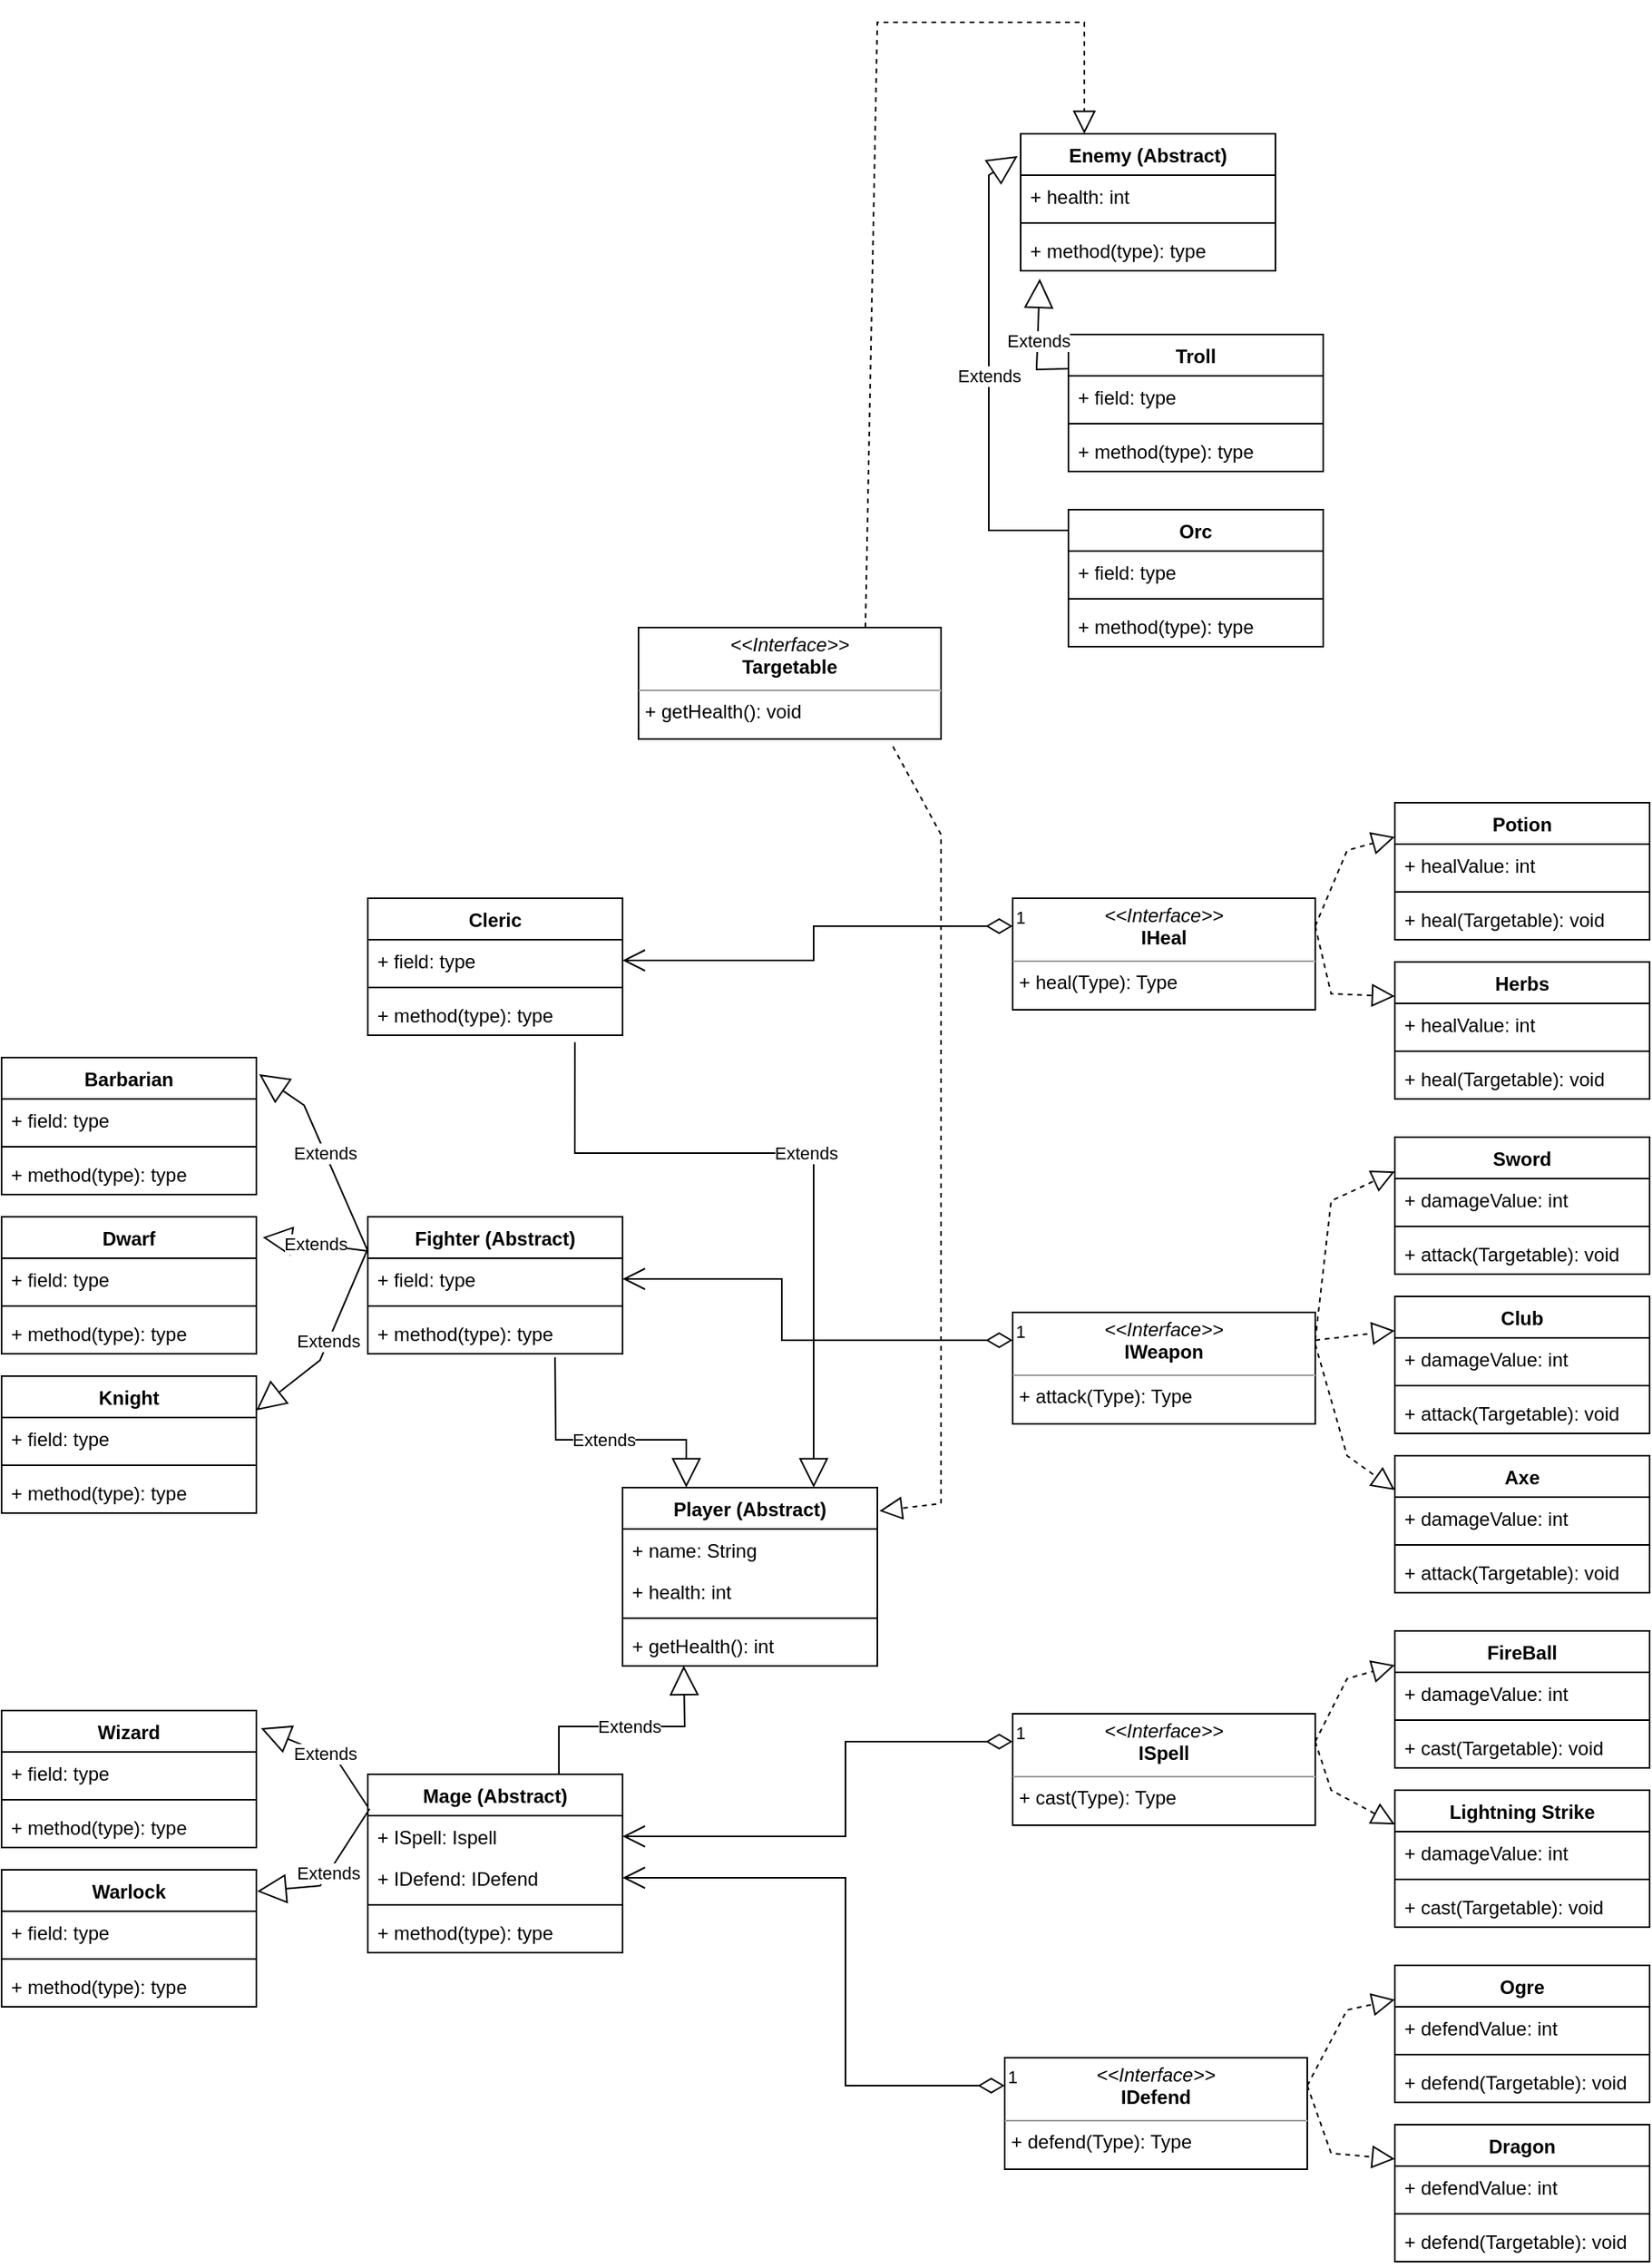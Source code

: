 <mxfile version="20.8.20" type="device"><diagram name="Page-1" id="K4AZMGMcyxScfb-ec_GU"><mxGraphModel dx="1233" dy="1181" grid="1" gridSize="10" guides="1" tooltips="1" connect="1" arrows="1" fold="1" page="1" pageScale="1" pageWidth="1169" pageHeight="1654" math="0" shadow="0"><root><mxCell id="0"/><mxCell id="1" parent="0"/><mxCell id="n3COjeZUXhUagaNaaZF0-5" value="Enemy (Abstract)" style="swimlane;fontStyle=1;align=center;verticalAlign=top;childLayout=stackLayout;horizontal=1;startSize=26;horizontalStack=0;resizeParent=1;resizeParentMax=0;resizeLast=0;collapsible=1;marginBottom=0;" vertex="1" parent="1"><mxGeometry x="710" y="240" width="160" height="86" as="geometry"/></mxCell><mxCell id="n3COjeZUXhUagaNaaZF0-6" value="+ health: int" style="text;strokeColor=none;fillColor=none;align=left;verticalAlign=top;spacingLeft=4;spacingRight=4;overflow=hidden;rotatable=0;points=[[0,0.5],[1,0.5]];portConstraint=eastwest;" vertex="1" parent="n3COjeZUXhUagaNaaZF0-5"><mxGeometry y="26" width="160" height="26" as="geometry"/></mxCell><mxCell id="n3COjeZUXhUagaNaaZF0-7" value="" style="line;strokeWidth=1;fillColor=none;align=left;verticalAlign=middle;spacingTop=-1;spacingLeft=3;spacingRight=3;rotatable=0;labelPosition=right;points=[];portConstraint=eastwest;strokeColor=inherit;" vertex="1" parent="n3COjeZUXhUagaNaaZF0-5"><mxGeometry y="52" width="160" height="8" as="geometry"/></mxCell><mxCell id="n3COjeZUXhUagaNaaZF0-8" value="+ method(type): type" style="text;strokeColor=none;fillColor=none;align=left;verticalAlign=top;spacingLeft=4;spacingRight=4;overflow=hidden;rotatable=0;points=[[0,0.5],[1,0.5]];portConstraint=eastwest;" vertex="1" parent="n3COjeZUXhUagaNaaZF0-5"><mxGeometry y="60" width="160" height="26" as="geometry"/></mxCell><mxCell id="n3COjeZUXhUagaNaaZF0-9" value="Troll" style="swimlane;fontStyle=1;align=center;verticalAlign=top;childLayout=stackLayout;horizontal=1;startSize=26;horizontalStack=0;resizeParent=1;resizeParentMax=0;resizeLast=0;collapsible=1;marginBottom=0;" vertex="1" parent="1"><mxGeometry x="740" y="366" width="160" height="86" as="geometry"/></mxCell><mxCell id="n3COjeZUXhUagaNaaZF0-10" value="+ field: type" style="text;strokeColor=none;fillColor=none;align=left;verticalAlign=top;spacingLeft=4;spacingRight=4;overflow=hidden;rotatable=0;points=[[0,0.5],[1,0.5]];portConstraint=eastwest;" vertex="1" parent="n3COjeZUXhUagaNaaZF0-9"><mxGeometry y="26" width="160" height="26" as="geometry"/></mxCell><mxCell id="n3COjeZUXhUagaNaaZF0-11" value="" style="line;strokeWidth=1;fillColor=none;align=left;verticalAlign=middle;spacingTop=-1;spacingLeft=3;spacingRight=3;rotatable=0;labelPosition=right;points=[];portConstraint=eastwest;strokeColor=inherit;" vertex="1" parent="n3COjeZUXhUagaNaaZF0-9"><mxGeometry y="52" width="160" height="8" as="geometry"/></mxCell><mxCell id="n3COjeZUXhUagaNaaZF0-12" value="+ method(type): type" style="text;strokeColor=none;fillColor=none;align=left;verticalAlign=top;spacingLeft=4;spacingRight=4;overflow=hidden;rotatable=0;points=[[0,0.5],[1,0.5]];portConstraint=eastwest;" vertex="1" parent="n3COjeZUXhUagaNaaZF0-9"><mxGeometry y="60" width="160" height="26" as="geometry"/></mxCell><mxCell id="n3COjeZUXhUagaNaaZF0-13" value="Orc" style="swimlane;fontStyle=1;align=center;verticalAlign=top;childLayout=stackLayout;horizontal=1;startSize=26;horizontalStack=0;resizeParent=1;resizeParentMax=0;resizeLast=0;collapsible=1;marginBottom=0;" vertex="1" parent="1"><mxGeometry x="740" y="476" width="160" height="86" as="geometry"/></mxCell><mxCell id="n3COjeZUXhUagaNaaZF0-14" value="+ field: type" style="text;strokeColor=none;fillColor=none;align=left;verticalAlign=top;spacingLeft=4;spacingRight=4;overflow=hidden;rotatable=0;points=[[0,0.5],[1,0.5]];portConstraint=eastwest;" vertex="1" parent="n3COjeZUXhUagaNaaZF0-13"><mxGeometry y="26" width="160" height="26" as="geometry"/></mxCell><mxCell id="n3COjeZUXhUagaNaaZF0-15" value="" style="line;strokeWidth=1;fillColor=none;align=left;verticalAlign=middle;spacingTop=-1;spacingLeft=3;spacingRight=3;rotatable=0;labelPosition=right;points=[];portConstraint=eastwest;strokeColor=inherit;" vertex="1" parent="n3COjeZUXhUagaNaaZF0-13"><mxGeometry y="52" width="160" height="8" as="geometry"/></mxCell><mxCell id="n3COjeZUXhUagaNaaZF0-16" value="+ method(type): type" style="text;strokeColor=none;fillColor=none;align=left;verticalAlign=top;spacingLeft=4;spacingRight=4;overflow=hidden;rotatable=0;points=[[0,0.5],[1,0.5]];portConstraint=eastwest;" vertex="1" parent="n3COjeZUXhUagaNaaZF0-13"><mxGeometry y="60" width="160" height="26" as="geometry"/></mxCell><mxCell id="n3COjeZUXhUagaNaaZF0-20" value="Fighter (Abstract)" style="swimlane;fontStyle=1;align=center;verticalAlign=top;childLayout=stackLayout;horizontal=1;startSize=26;horizontalStack=0;resizeParent=1;resizeParentMax=0;resizeLast=0;collapsible=1;marginBottom=0;" vertex="1" parent="1"><mxGeometry x="300" y="920" width="160" height="86" as="geometry"/></mxCell><mxCell id="n3COjeZUXhUagaNaaZF0-21" value="+ field: type" style="text;strokeColor=none;fillColor=none;align=left;verticalAlign=top;spacingLeft=4;spacingRight=4;overflow=hidden;rotatable=0;points=[[0,0.5],[1,0.5]];portConstraint=eastwest;" vertex="1" parent="n3COjeZUXhUagaNaaZF0-20"><mxGeometry y="26" width="160" height="26" as="geometry"/></mxCell><mxCell id="n3COjeZUXhUagaNaaZF0-22" value="" style="line;strokeWidth=1;fillColor=none;align=left;verticalAlign=middle;spacingTop=-1;spacingLeft=3;spacingRight=3;rotatable=0;labelPosition=right;points=[];portConstraint=eastwest;strokeColor=inherit;" vertex="1" parent="n3COjeZUXhUagaNaaZF0-20"><mxGeometry y="52" width="160" height="8" as="geometry"/></mxCell><mxCell id="n3COjeZUXhUagaNaaZF0-23" value="+ method(type): type" style="text;strokeColor=none;fillColor=none;align=left;verticalAlign=top;spacingLeft=4;spacingRight=4;overflow=hidden;rotatable=0;points=[[0,0.5],[1,0.5]];portConstraint=eastwest;" vertex="1" parent="n3COjeZUXhUagaNaaZF0-20"><mxGeometry y="60" width="160" height="26" as="geometry"/></mxCell><mxCell id="n3COjeZUXhUagaNaaZF0-24" value="Barbarian" style="swimlane;fontStyle=1;align=center;verticalAlign=top;childLayout=stackLayout;horizontal=1;startSize=26;horizontalStack=0;resizeParent=1;resizeParentMax=0;resizeLast=0;collapsible=1;marginBottom=0;" vertex="1" parent="1"><mxGeometry x="70" y="820" width="160" height="86" as="geometry"/></mxCell><mxCell id="n3COjeZUXhUagaNaaZF0-25" value="+ field: type" style="text;strokeColor=none;fillColor=none;align=left;verticalAlign=top;spacingLeft=4;spacingRight=4;overflow=hidden;rotatable=0;points=[[0,0.5],[1,0.5]];portConstraint=eastwest;" vertex="1" parent="n3COjeZUXhUagaNaaZF0-24"><mxGeometry y="26" width="160" height="26" as="geometry"/></mxCell><mxCell id="n3COjeZUXhUagaNaaZF0-26" value="" style="line;strokeWidth=1;fillColor=none;align=left;verticalAlign=middle;spacingTop=-1;spacingLeft=3;spacingRight=3;rotatable=0;labelPosition=right;points=[];portConstraint=eastwest;strokeColor=inherit;" vertex="1" parent="n3COjeZUXhUagaNaaZF0-24"><mxGeometry y="52" width="160" height="8" as="geometry"/></mxCell><mxCell id="n3COjeZUXhUagaNaaZF0-27" value="+ method(type): type" style="text;strokeColor=none;fillColor=none;align=left;verticalAlign=top;spacingLeft=4;spacingRight=4;overflow=hidden;rotatable=0;points=[[0,0.5],[1,0.5]];portConstraint=eastwest;" vertex="1" parent="n3COjeZUXhUagaNaaZF0-24"><mxGeometry y="60" width="160" height="26" as="geometry"/></mxCell><mxCell id="n3COjeZUXhUagaNaaZF0-28" value="Knight" style="swimlane;fontStyle=1;align=center;verticalAlign=top;childLayout=stackLayout;horizontal=1;startSize=26;horizontalStack=0;resizeParent=1;resizeParentMax=0;resizeLast=0;collapsible=1;marginBottom=0;" vertex="1" parent="1"><mxGeometry x="70" y="1020" width="160" height="86" as="geometry"/></mxCell><mxCell id="n3COjeZUXhUagaNaaZF0-29" value="+ field: type" style="text;strokeColor=none;fillColor=none;align=left;verticalAlign=top;spacingLeft=4;spacingRight=4;overflow=hidden;rotatable=0;points=[[0,0.5],[1,0.5]];portConstraint=eastwest;" vertex="1" parent="n3COjeZUXhUagaNaaZF0-28"><mxGeometry y="26" width="160" height="26" as="geometry"/></mxCell><mxCell id="n3COjeZUXhUagaNaaZF0-30" value="" style="line;strokeWidth=1;fillColor=none;align=left;verticalAlign=middle;spacingTop=-1;spacingLeft=3;spacingRight=3;rotatable=0;labelPosition=right;points=[];portConstraint=eastwest;strokeColor=inherit;" vertex="1" parent="n3COjeZUXhUagaNaaZF0-28"><mxGeometry y="52" width="160" height="8" as="geometry"/></mxCell><mxCell id="n3COjeZUXhUagaNaaZF0-31" value="+ method(type): type" style="text;strokeColor=none;fillColor=none;align=left;verticalAlign=top;spacingLeft=4;spacingRight=4;overflow=hidden;rotatable=0;points=[[0,0.5],[1,0.5]];portConstraint=eastwest;" vertex="1" parent="n3COjeZUXhUagaNaaZF0-28"><mxGeometry y="60" width="160" height="26" as="geometry"/></mxCell><mxCell id="n3COjeZUXhUagaNaaZF0-32" value="Dwarf" style="swimlane;fontStyle=1;align=center;verticalAlign=top;childLayout=stackLayout;horizontal=1;startSize=26;horizontalStack=0;resizeParent=1;resizeParentMax=0;resizeLast=0;collapsible=1;marginBottom=0;" vertex="1" parent="1"><mxGeometry x="70" y="920" width="160" height="86" as="geometry"/></mxCell><mxCell id="n3COjeZUXhUagaNaaZF0-33" value="+ field: type" style="text;strokeColor=none;fillColor=none;align=left;verticalAlign=top;spacingLeft=4;spacingRight=4;overflow=hidden;rotatable=0;points=[[0,0.5],[1,0.5]];portConstraint=eastwest;" vertex="1" parent="n3COjeZUXhUagaNaaZF0-32"><mxGeometry y="26" width="160" height="26" as="geometry"/></mxCell><mxCell id="n3COjeZUXhUagaNaaZF0-34" value="" style="line;strokeWidth=1;fillColor=none;align=left;verticalAlign=middle;spacingTop=-1;spacingLeft=3;spacingRight=3;rotatable=0;labelPosition=right;points=[];portConstraint=eastwest;strokeColor=inherit;" vertex="1" parent="n3COjeZUXhUagaNaaZF0-32"><mxGeometry y="52" width="160" height="8" as="geometry"/></mxCell><mxCell id="n3COjeZUXhUagaNaaZF0-35" value="+ method(type): type" style="text;strokeColor=none;fillColor=none;align=left;verticalAlign=top;spacingLeft=4;spacingRight=4;overflow=hidden;rotatable=0;points=[[0,0.5],[1,0.5]];portConstraint=eastwest;" vertex="1" parent="n3COjeZUXhUagaNaaZF0-32"><mxGeometry y="60" width="160" height="26" as="geometry"/></mxCell><mxCell id="n3COjeZUXhUagaNaaZF0-42" value="Mage (Abstract)" style="swimlane;fontStyle=1;align=center;verticalAlign=top;childLayout=stackLayout;horizontal=1;startSize=26;horizontalStack=0;resizeParent=1;resizeParentMax=0;resizeLast=0;collapsible=1;marginBottom=0;" vertex="1" parent="1"><mxGeometry x="300" y="1270" width="160" height="112" as="geometry"/></mxCell><mxCell id="n3COjeZUXhUagaNaaZF0-43" value="+ ISpell: Ispell" style="text;strokeColor=none;fillColor=none;align=left;verticalAlign=top;spacingLeft=4;spacingRight=4;overflow=hidden;rotatable=0;points=[[0,0.5],[1,0.5]];portConstraint=eastwest;" vertex="1" parent="n3COjeZUXhUagaNaaZF0-42"><mxGeometry y="26" width="160" height="26" as="geometry"/></mxCell><mxCell id="n3COjeZUXhUagaNaaZF0-126" value="+ IDefend: IDefend" style="text;strokeColor=none;fillColor=none;align=left;verticalAlign=top;spacingLeft=4;spacingRight=4;overflow=hidden;rotatable=0;points=[[0,0.5],[1,0.5]];portConstraint=eastwest;" vertex="1" parent="n3COjeZUXhUagaNaaZF0-42"><mxGeometry y="52" width="160" height="26" as="geometry"/></mxCell><mxCell id="n3COjeZUXhUagaNaaZF0-44" value="" style="line;strokeWidth=1;fillColor=none;align=left;verticalAlign=middle;spacingTop=-1;spacingLeft=3;spacingRight=3;rotatable=0;labelPosition=right;points=[];portConstraint=eastwest;strokeColor=inherit;" vertex="1" parent="n3COjeZUXhUagaNaaZF0-42"><mxGeometry y="78" width="160" height="8" as="geometry"/></mxCell><mxCell id="n3COjeZUXhUagaNaaZF0-45" value="+ method(type): type" style="text;strokeColor=none;fillColor=none;align=left;verticalAlign=top;spacingLeft=4;spacingRight=4;overflow=hidden;rotatable=0;points=[[0,0.5],[1,0.5]];portConstraint=eastwest;" vertex="1" parent="n3COjeZUXhUagaNaaZF0-42"><mxGeometry y="86" width="160" height="26" as="geometry"/></mxCell><mxCell id="n3COjeZUXhUagaNaaZF0-47" value="Wizard" style="swimlane;fontStyle=1;align=center;verticalAlign=top;childLayout=stackLayout;horizontal=1;startSize=26;horizontalStack=0;resizeParent=1;resizeParentMax=0;resizeLast=0;collapsible=1;marginBottom=0;" vertex="1" parent="1"><mxGeometry x="70" y="1230" width="160" height="86" as="geometry"/></mxCell><mxCell id="n3COjeZUXhUagaNaaZF0-48" value="+ field: type" style="text;strokeColor=none;fillColor=none;align=left;verticalAlign=top;spacingLeft=4;spacingRight=4;overflow=hidden;rotatable=0;points=[[0,0.5],[1,0.5]];portConstraint=eastwest;" vertex="1" parent="n3COjeZUXhUagaNaaZF0-47"><mxGeometry y="26" width="160" height="26" as="geometry"/></mxCell><mxCell id="n3COjeZUXhUagaNaaZF0-49" value="" style="line;strokeWidth=1;fillColor=none;align=left;verticalAlign=middle;spacingTop=-1;spacingLeft=3;spacingRight=3;rotatable=0;labelPosition=right;points=[];portConstraint=eastwest;strokeColor=inherit;" vertex="1" parent="n3COjeZUXhUagaNaaZF0-47"><mxGeometry y="52" width="160" height="8" as="geometry"/></mxCell><mxCell id="n3COjeZUXhUagaNaaZF0-50" value="+ method(type): type" style="text;strokeColor=none;fillColor=none;align=left;verticalAlign=top;spacingLeft=4;spacingRight=4;overflow=hidden;rotatable=0;points=[[0,0.5],[1,0.5]];portConstraint=eastwest;" vertex="1" parent="n3COjeZUXhUagaNaaZF0-47"><mxGeometry y="60" width="160" height="26" as="geometry"/></mxCell><mxCell id="n3COjeZUXhUagaNaaZF0-51" value="Warlock" style="swimlane;fontStyle=1;align=center;verticalAlign=top;childLayout=stackLayout;horizontal=1;startSize=26;horizontalStack=0;resizeParent=1;resizeParentMax=0;resizeLast=0;collapsible=1;marginBottom=0;" vertex="1" parent="1"><mxGeometry x="70" y="1330" width="160" height="86" as="geometry"/></mxCell><mxCell id="n3COjeZUXhUagaNaaZF0-52" value="+ field: type" style="text;strokeColor=none;fillColor=none;align=left;verticalAlign=top;spacingLeft=4;spacingRight=4;overflow=hidden;rotatable=0;points=[[0,0.5],[1,0.5]];portConstraint=eastwest;" vertex="1" parent="n3COjeZUXhUagaNaaZF0-51"><mxGeometry y="26" width="160" height="26" as="geometry"/></mxCell><mxCell id="n3COjeZUXhUagaNaaZF0-53" value="" style="line;strokeWidth=1;fillColor=none;align=left;verticalAlign=middle;spacingTop=-1;spacingLeft=3;spacingRight=3;rotatable=0;labelPosition=right;points=[];portConstraint=eastwest;strokeColor=inherit;" vertex="1" parent="n3COjeZUXhUagaNaaZF0-51"><mxGeometry y="52" width="160" height="8" as="geometry"/></mxCell><mxCell id="n3COjeZUXhUagaNaaZF0-54" value="+ method(type): type" style="text;strokeColor=none;fillColor=none;align=left;verticalAlign=top;spacingLeft=4;spacingRight=4;overflow=hidden;rotatable=0;points=[[0,0.5],[1,0.5]];portConstraint=eastwest;" vertex="1" parent="n3COjeZUXhUagaNaaZF0-51"><mxGeometry y="60" width="160" height="26" as="geometry"/></mxCell><mxCell id="n3COjeZUXhUagaNaaZF0-55" value="Cleric" style="swimlane;fontStyle=1;align=center;verticalAlign=top;childLayout=stackLayout;horizontal=1;startSize=26;horizontalStack=0;resizeParent=1;resizeParentMax=0;resizeLast=0;collapsible=1;marginBottom=0;" vertex="1" parent="1"><mxGeometry x="300" y="720" width="160" height="86" as="geometry"/></mxCell><mxCell id="n3COjeZUXhUagaNaaZF0-56" value="+ field: type" style="text;strokeColor=none;fillColor=none;align=left;verticalAlign=top;spacingLeft=4;spacingRight=4;overflow=hidden;rotatable=0;points=[[0,0.5],[1,0.5]];portConstraint=eastwest;" vertex="1" parent="n3COjeZUXhUagaNaaZF0-55"><mxGeometry y="26" width="160" height="26" as="geometry"/></mxCell><mxCell id="n3COjeZUXhUagaNaaZF0-57" value="" style="line;strokeWidth=1;fillColor=none;align=left;verticalAlign=middle;spacingTop=-1;spacingLeft=3;spacingRight=3;rotatable=0;labelPosition=right;points=[];portConstraint=eastwest;strokeColor=inherit;" vertex="1" parent="n3COjeZUXhUagaNaaZF0-55"><mxGeometry y="52" width="160" height="8" as="geometry"/></mxCell><mxCell id="n3COjeZUXhUagaNaaZF0-58" value="+ method(type): type" style="text;strokeColor=none;fillColor=none;align=left;verticalAlign=top;spacingLeft=4;spacingRight=4;overflow=hidden;rotatable=0;points=[[0,0.5],[1,0.5]];portConstraint=eastwest;" vertex="1" parent="n3COjeZUXhUagaNaaZF0-55"><mxGeometry y="60" width="160" height="26" as="geometry"/></mxCell><mxCell id="n3COjeZUXhUagaNaaZF0-88" value="Extends" style="endArrow=block;endSize=16;endFill=0;html=1;rounded=0;exitX=0;exitY=0.25;exitDx=0;exitDy=0;entryX=0.075;entryY=1.192;entryDx=0;entryDy=0;entryPerimeter=0;" edge="1" parent="1" source="n3COjeZUXhUagaNaaZF0-9" target="n3COjeZUXhUagaNaaZF0-8"><mxGeometry width="160" relative="1" as="geometry"><mxPoint x="890" y="266" as="sourcePoint"/><mxPoint x="1050" y="266" as="targetPoint"/><Array as="points"><mxPoint x="720" y="388"/></Array></mxGeometry></mxCell><mxCell id="n3COjeZUXhUagaNaaZF0-89" value="Extends" style="endArrow=block;endSize=16;endFill=0;html=1;rounded=0;exitX=0;exitY=0.151;exitDx=0;exitDy=0;exitPerimeter=0;entryX=-0.012;entryY=0.163;entryDx=0;entryDy=0;entryPerimeter=0;" edge="1" parent="1" source="n3COjeZUXhUagaNaaZF0-13" target="n3COjeZUXhUagaNaaZF0-5"><mxGeometry width="160" relative="1" as="geometry"><mxPoint x="890" y="266" as="sourcePoint"/><mxPoint x="1050" y="266" as="targetPoint"/><Array as="points"><mxPoint x="690" y="489"/><mxPoint x="690" y="266"/></Array></mxGeometry></mxCell><mxCell id="n3COjeZUXhUagaNaaZF0-116" value="" style="group" vertex="1" connectable="0" parent="1"><mxGeometry x="700" y="660" width="405" height="916" as="geometry"/></mxCell><mxCell id="n3COjeZUXhUagaNaaZF0-19" value="&lt;p style=&quot;margin:0px;margin-top:4px;text-align:center;&quot;&gt;&lt;i&gt;&amp;lt;&amp;lt;Interface&amp;gt;&amp;gt;&lt;/i&gt;&lt;br&gt;&lt;b&gt;IWeapon&lt;/b&gt;&lt;br&gt;&lt;/p&gt;&lt;hr size=&quot;1&quot;&gt;&lt;p style=&quot;margin:0px;margin-left:4px;&quot;&gt;+ attack(Type): Type&lt;br&gt;&lt;/p&gt;&lt;p style=&quot;margin:0px;margin-left:4px;&quot;&gt;&lt;br&gt;&lt;/p&gt;" style="verticalAlign=top;align=left;overflow=fill;fontSize=12;fontFamily=Helvetica;html=1;" vertex="1" parent="n3COjeZUXhUagaNaaZF0-116"><mxGeometry x="5" y="320" width="190" height="70" as="geometry"/></mxCell><mxCell id="n3COjeZUXhUagaNaaZF0-36" value="&lt;p style=&quot;margin:0px;margin-top:4px;text-align:center;&quot;&gt;&lt;i&gt;&amp;lt;&amp;lt;Interface&amp;gt;&amp;gt;&lt;/i&gt;&lt;br&gt;&lt;b&gt;ISpell&lt;/b&gt;&lt;br&gt;&lt;/p&gt;&lt;hr size=&quot;1&quot;&gt;&lt;p style=&quot;margin:0px;margin-left:4px;&quot;&gt;+ cast(Type): Type&lt;br&gt;&lt;/p&gt;&lt;p style=&quot;margin:0px;margin-left:4px;&quot;&gt;&lt;br&gt;&lt;/p&gt;" style="verticalAlign=top;align=left;overflow=fill;fontSize=12;fontFamily=Helvetica;html=1;" vertex="1" parent="n3COjeZUXhUagaNaaZF0-116"><mxGeometry x="5" y="572" width="190" height="70" as="geometry"/></mxCell><mxCell id="n3COjeZUXhUagaNaaZF0-37" value="&lt;p style=&quot;margin:0px;margin-top:4px;text-align:center;&quot;&gt;&lt;i&gt;&amp;lt;&amp;lt;Interface&amp;gt;&amp;gt;&lt;/i&gt;&lt;br&gt;&lt;b&gt;IDefend&lt;/b&gt;&lt;br&gt;&lt;/p&gt;&lt;hr size=&quot;1&quot;&gt;&lt;p style=&quot;margin:0px;margin-left:4px;&quot;&gt;+ defend(Type): Type&lt;br&gt;&lt;/p&gt;&lt;p style=&quot;margin:0px;margin-left:4px;&quot;&gt;&lt;br&gt;&lt;/p&gt;" style="verticalAlign=top;align=left;overflow=fill;fontSize=12;fontFamily=Helvetica;html=1;" vertex="1" parent="n3COjeZUXhUagaNaaZF0-116"><mxGeometry y="788" width="190" height="70" as="geometry"/></mxCell><mxCell id="n3COjeZUXhUagaNaaZF0-38" value="Ogre" style="swimlane;fontStyle=1;align=center;verticalAlign=top;childLayout=stackLayout;horizontal=1;startSize=26;horizontalStack=0;resizeParent=1;resizeParentMax=0;resizeLast=0;collapsible=1;marginBottom=0;" vertex="1" parent="n3COjeZUXhUagaNaaZF0-116"><mxGeometry x="245" y="730" width="160" height="86" as="geometry"/></mxCell><mxCell id="n3COjeZUXhUagaNaaZF0-39" value="+ defendValue: int" style="text;strokeColor=none;fillColor=none;align=left;verticalAlign=top;spacingLeft=4;spacingRight=4;overflow=hidden;rotatable=0;points=[[0,0.5],[1,0.5]];portConstraint=eastwest;" vertex="1" parent="n3COjeZUXhUagaNaaZF0-38"><mxGeometry y="26" width="160" height="26" as="geometry"/></mxCell><mxCell id="n3COjeZUXhUagaNaaZF0-40" value="" style="line;strokeWidth=1;fillColor=none;align=left;verticalAlign=middle;spacingTop=-1;spacingLeft=3;spacingRight=3;rotatable=0;labelPosition=right;points=[];portConstraint=eastwest;strokeColor=inherit;" vertex="1" parent="n3COjeZUXhUagaNaaZF0-38"><mxGeometry y="52" width="160" height="8" as="geometry"/></mxCell><mxCell id="n3COjeZUXhUagaNaaZF0-41" value="+ defend(Targetable): void" style="text;strokeColor=none;fillColor=none;align=left;verticalAlign=top;spacingLeft=4;spacingRight=4;overflow=hidden;rotatable=0;points=[[0,0.5],[1,0.5]];portConstraint=eastwest;" vertex="1" parent="n3COjeZUXhUagaNaaZF0-38"><mxGeometry y="60" width="160" height="26" as="geometry"/></mxCell><mxCell id="n3COjeZUXhUagaNaaZF0-59" value="&lt;p style=&quot;margin:0px;margin-top:4px;text-align:center;&quot;&gt;&lt;i&gt;&amp;lt;&amp;lt;Interface&amp;gt;&amp;gt;&lt;/i&gt;&lt;br&gt;&lt;b&gt;IHeal&lt;/b&gt;&lt;br&gt;&lt;/p&gt;&lt;hr size=&quot;1&quot;&gt;&lt;p style=&quot;margin:0px;margin-left:4px;&quot;&gt;+ heal(Type): Type&lt;br&gt;&lt;/p&gt;&lt;p style=&quot;margin:0px;margin-left:4px;&quot;&gt;&lt;br&gt;&lt;/p&gt;" style="verticalAlign=top;align=left;overflow=fill;fontSize=12;fontFamily=Helvetica;html=1;" vertex="1" parent="n3COjeZUXhUagaNaaZF0-116"><mxGeometry x="5" y="60" width="190" height="70" as="geometry"/></mxCell><mxCell id="n3COjeZUXhUagaNaaZF0-60" value="Sword" style="swimlane;fontStyle=1;align=center;verticalAlign=top;childLayout=stackLayout;horizontal=1;startSize=26;horizontalStack=0;resizeParent=1;resizeParentMax=0;resizeLast=0;collapsible=1;marginBottom=0;" vertex="1" parent="n3COjeZUXhUagaNaaZF0-116"><mxGeometry x="245" y="210" width="160" height="86" as="geometry"/></mxCell><mxCell id="n3COjeZUXhUagaNaaZF0-61" value="+ damageValue: int" style="text;strokeColor=none;fillColor=none;align=left;verticalAlign=top;spacingLeft=4;spacingRight=4;overflow=hidden;rotatable=0;points=[[0,0.5],[1,0.5]];portConstraint=eastwest;" vertex="1" parent="n3COjeZUXhUagaNaaZF0-60"><mxGeometry y="26" width="160" height="26" as="geometry"/></mxCell><mxCell id="n3COjeZUXhUagaNaaZF0-62" value="" style="line;strokeWidth=1;fillColor=none;align=left;verticalAlign=middle;spacingTop=-1;spacingLeft=3;spacingRight=3;rotatable=0;labelPosition=right;points=[];portConstraint=eastwest;strokeColor=inherit;" vertex="1" parent="n3COjeZUXhUagaNaaZF0-60"><mxGeometry y="52" width="160" height="8" as="geometry"/></mxCell><mxCell id="n3COjeZUXhUagaNaaZF0-63" value="+ attack(Targetable): void" style="text;strokeColor=none;fillColor=none;align=left;verticalAlign=top;spacingLeft=4;spacingRight=4;overflow=hidden;rotatable=0;points=[[0,0.5],[1,0.5]];portConstraint=eastwest;" vertex="1" parent="n3COjeZUXhUagaNaaZF0-60"><mxGeometry y="60" width="160" height="26" as="geometry"/></mxCell><mxCell id="n3COjeZUXhUagaNaaZF0-64" value="Club" style="swimlane;fontStyle=1;align=center;verticalAlign=top;childLayout=stackLayout;horizontal=1;startSize=26;horizontalStack=0;resizeParent=1;resizeParentMax=0;resizeLast=0;collapsible=1;marginBottom=0;" vertex="1" parent="n3COjeZUXhUagaNaaZF0-116"><mxGeometry x="245" y="310" width="160" height="86" as="geometry"/></mxCell><mxCell id="n3COjeZUXhUagaNaaZF0-65" value="+ damageValue: int" style="text;strokeColor=none;fillColor=none;align=left;verticalAlign=top;spacingLeft=4;spacingRight=4;overflow=hidden;rotatable=0;points=[[0,0.5],[1,0.5]];portConstraint=eastwest;" vertex="1" parent="n3COjeZUXhUagaNaaZF0-64"><mxGeometry y="26" width="160" height="26" as="geometry"/></mxCell><mxCell id="n3COjeZUXhUagaNaaZF0-66" value="" style="line;strokeWidth=1;fillColor=none;align=left;verticalAlign=middle;spacingTop=-1;spacingLeft=3;spacingRight=3;rotatable=0;labelPosition=right;points=[];portConstraint=eastwest;strokeColor=inherit;" vertex="1" parent="n3COjeZUXhUagaNaaZF0-64"><mxGeometry y="52" width="160" height="8" as="geometry"/></mxCell><mxCell id="n3COjeZUXhUagaNaaZF0-67" value="+ attack(Targetable): void" style="text;strokeColor=none;fillColor=none;align=left;verticalAlign=top;spacingLeft=4;spacingRight=4;overflow=hidden;rotatable=0;points=[[0,0.5],[1,0.5]];portConstraint=eastwest;" vertex="1" parent="n3COjeZUXhUagaNaaZF0-64"><mxGeometry y="60" width="160" height="26" as="geometry"/></mxCell><mxCell id="n3COjeZUXhUagaNaaZF0-68" value="Axe" style="swimlane;fontStyle=1;align=center;verticalAlign=top;childLayout=stackLayout;horizontal=1;startSize=26;horizontalStack=0;resizeParent=1;resizeParentMax=0;resizeLast=0;collapsible=1;marginBottom=0;" vertex="1" parent="n3COjeZUXhUagaNaaZF0-116"><mxGeometry x="245" y="410" width="160" height="86" as="geometry"/></mxCell><mxCell id="n3COjeZUXhUagaNaaZF0-69" value="+ damageValue: int" style="text;strokeColor=none;fillColor=none;align=left;verticalAlign=top;spacingLeft=4;spacingRight=4;overflow=hidden;rotatable=0;points=[[0,0.5],[1,0.5]];portConstraint=eastwest;" vertex="1" parent="n3COjeZUXhUagaNaaZF0-68"><mxGeometry y="26" width="160" height="26" as="geometry"/></mxCell><mxCell id="n3COjeZUXhUagaNaaZF0-70" value="" style="line;strokeWidth=1;fillColor=none;align=left;verticalAlign=middle;spacingTop=-1;spacingLeft=3;spacingRight=3;rotatable=0;labelPosition=right;points=[];portConstraint=eastwest;strokeColor=inherit;" vertex="1" parent="n3COjeZUXhUagaNaaZF0-68"><mxGeometry y="52" width="160" height="8" as="geometry"/></mxCell><mxCell id="n3COjeZUXhUagaNaaZF0-71" value="+ attack(Targetable): void" style="text;strokeColor=none;fillColor=none;align=left;verticalAlign=top;spacingLeft=4;spacingRight=4;overflow=hidden;rotatable=0;points=[[0,0.5],[1,0.5]];portConstraint=eastwest;" vertex="1" parent="n3COjeZUXhUagaNaaZF0-68"><mxGeometry y="60" width="160" height="26" as="geometry"/></mxCell><mxCell id="n3COjeZUXhUagaNaaZF0-72" value="Dragon" style="swimlane;fontStyle=1;align=center;verticalAlign=top;childLayout=stackLayout;horizontal=1;startSize=26;horizontalStack=0;resizeParent=1;resizeParentMax=0;resizeLast=0;collapsible=1;marginBottom=0;" vertex="1" parent="n3COjeZUXhUagaNaaZF0-116"><mxGeometry x="245" y="830" width="160" height="86" as="geometry"/></mxCell><mxCell id="n3COjeZUXhUagaNaaZF0-73" value="+ defendValue: int" style="text;strokeColor=none;fillColor=none;align=left;verticalAlign=top;spacingLeft=4;spacingRight=4;overflow=hidden;rotatable=0;points=[[0,0.5],[1,0.5]];portConstraint=eastwest;" vertex="1" parent="n3COjeZUXhUagaNaaZF0-72"><mxGeometry y="26" width="160" height="26" as="geometry"/></mxCell><mxCell id="n3COjeZUXhUagaNaaZF0-74" value="" style="line;strokeWidth=1;fillColor=none;align=left;verticalAlign=middle;spacingTop=-1;spacingLeft=3;spacingRight=3;rotatable=0;labelPosition=right;points=[];portConstraint=eastwest;strokeColor=inherit;" vertex="1" parent="n3COjeZUXhUagaNaaZF0-72"><mxGeometry y="52" width="160" height="8" as="geometry"/></mxCell><mxCell id="n3COjeZUXhUagaNaaZF0-75" value="+ defend(Targetable): void" style="text;strokeColor=none;fillColor=none;align=left;verticalAlign=top;spacingLeft=4;spacingRight=4;overflow=hidden;rotatable=0;points=[[0,0.5],[1,0.5]];portConstraint=eastwest;" vertex="1" parent="n3COjeZUXhUagaNaaZF0-72"><mxGeometry y="60" width="160" height="26" as="geometry"/></mxCell><mxCell id="n3COjeZUXhUagaNaaZF0-90" value="Potion" style="swimlane;fontStyle=1;align=center;verticalAlign=top;childLayout=stackLayout;horizontal=1;startSize=26;horizontalStack=0;resizeParent=1;resizeParentMax=0;resizeLast=0;collapsible=1;marginBottom=0;" vertex="1" parent="n3COjeZUXhUagaNaaZF0-116"><mxGeometry x="245" width="160" height="86" as="geometry"/></mxCell><mxCell id="n3COjeZUXhUagaNaaZF0-91" value="+ healValue: int" style="text;strokeColor=none;fillColor=none;align=left;verticalAlign=top;spacingLeft=4;spacingRight=4;overflow=hidden;rotatable=0;points=[[0,0.5],[1,0.5]];portConstraint=eastwest;" vertex="1" parent="n3COjeZUXhUagaNaaZF0-90"><mxGeometry y="26" width="160" height="26" as="geometry"/></mxCell><mxCell id="n3COjeZUXhUagaNaaZF0-92" value="" style="line;strokeWidth=1;fillColor=none;align=left;verticalAlign=middle;spacingTop=-1;spacingLeft=3;spacingRight=3;rotatable=0;labelPosition=right;points=[];portConstraint=eastwest;strokeColor=inherit;" vertex="1" parent="n3COjeZUXhUagaNaaZF0-90"><mxGeometry y="52" width="160" height="8" as="geometry"/></mxCell><mxCell id="n3COjeZUXhUagaNaaZF0-93" value="+ heal(Targetable): void" style="text;strokeColor=none;fillColor=none;align=left;verticalAlign=top;spacingLeft=4;spacingRight=4;overflow=hidden;rotatable=0;points=[[0,0.5],[1,0.5]];portConstraint=eastwest;" vertex="1" parent="n3COjeZUXhUagaNaaZF0-90"><mxGeometry y="60" width="160" height="26" as="geometry"/></mxCell><mxCell id="n3COjeZUXhUagaNaaZF0-94" value="Herbs" style="swimlane;fontStyle=1;align=center;verticalAlign=top;childLayout=stackLayout;horizontal=1;startSize=26;horizontalStack=0;resizeParent=1;resizeParentMax=0;resizeLast=0;collapsible=1;marginBottom=0;" vertex="1" parent="n3COjeZUXhUagaNaaZF0-116"><mxGeometry x="245" y="100" width="160" height="86" as="geometry"/></mxCell><mxCell id="n3COjeZUXhUagaNaaZF0-95" value="+ healValue: int" style="text;strokeColor=none;fillColor=none;align=left;verticalAlign=top;spacingLeft=4;spacingRight=4;overflow=hidden;rotatable=0;points=[[0,0.5],[1,0.5]];portConstraint=eastwest;" vertex="1" parent="n3COjeZUXhUagaNaaZF0-94"><mxGeometry y="26" width="160" height="26" as="geometry"/></mxCell><mxCell id="n3COjeZUXhUagaNaaZF0-96" value="" style="line;strokeWidth=1;fillColor=none;align=left;verticalAlign=middle;spacingTop=-1;spacingLeft=3;spacingRight=3;rotatable=0;labelPosition=right;points=[];portConstraint=eastwest;strokeColor=inherit;" vertex="1" parent="n3COjeZUXhUagaNaaZF0-94"><mxGeometry y="52" width="160" height="8" as="geometry"/></mxCell><mxCell id="n3COjeZUXhUagaNaaZF0-97" value="+ heal(Targetable): void" style="text;strokeColor=none;fillColor=none;align=left;verticalAlign=top;spacingLeft=4;spacingRight=4;overflow=hidden;rotatable=0;points=[[0,0.5],[1,0.5]];portConstraint=eastwest;" vertex="1" parent="n3COjeZUXhUagaNaaZF0-94"><mxGeometry y="60" width="160" height="26" as="geometry"/></mxCell><mxCell id="n3COjeZUXhUagaNaaZF0-98" value="FireBall" style="swimlane;fontStyle=1;align=center;verticalAlign=top;childLayout=stackLayout;horizontal=1;startSize=26;horizontalStack=0;resizeParent=1;resizeParentMax=0;resizeLast=0;collapsible=1;marginBottom=0;" vertex="1" parent="n3COjeZUXhUagaNaaZF0-116"><mxGeometry x="245" y="520" width="160" height="86" as="geometry"/></mxCell><mxCell id="n3COjeZUXhUagaNaaZF0-99" value="+ damageValue: int" style="text;strokeColor=none;fillColor=none;align=left;verticalAlign=top;spacingLeft=4;spacingRight=4;overflow=hidden;rotatable=0;points=[[0,0.5],[1,0.5]];portConstraint=eastwest;" vertex="1" parent="n3COjeZUXhUagaNaaZF0-98"><mxGeometry y="26" width="160" height="26" as="geometry"/></mxCell><mxCell id="n3COjeZUXhUagaNaaZF0-100" value="" style="line;strokeWidth=1;fillColor=none;align=left;verticalAlign=middle;spacingTop=-1;spacingLeft=3;spacingRight=3;rotatable=0;labelPosition=right;points=[];portConstraint=eastwest;strokeColor=inherit;" vertex="1" parent="n3COjeZUXhUagaNaaZF0-98"><mxGeometry y="52" width="160" height="8" as="geometry"/></mxCell><mxCell id="n3COjeZUXhUagaNaaZF0-101" value="+ cast(Targetable): void" style="text;strokeColor=none;fillColor=none;align=left;verticalAlign=top;spacingLeft=4;spacingRight=4;overflow=hidden;rotatable=0;points=[[0,0.5],[1,0.5]];portConstraint=eastwest;" vertex="1" parent="n3COjeZUXhUagaNaaZF0-98"><mxGeometry y="60" width="160" height="26" as="geometry"/></mxCell><mxCell id="n3COjeZUXhUagaNaaZF0-102" value="Lightning Strike" style="swimlane;fontStyle=1;align=center;verticalAlign=top;childLayout=stackLayout;horizontal=1;startSize=26;horizontalStack=0;resizeParent=1;resizeParentMax=0;resizeLast=0;collapsible=1;marginBottom=0;" vertex="1" parent="n3COjeZUXhUagaNaaZF0-116"><mxGeometry x="245" y="620" width="160" height="86" as="geometry"/></mxCell><mxCell id="n3COjeZUXhUagaNaaZF0-103" value="+ damageValue: int" style="text;strokeColor=none;fillColor=none;align=left;verticalAlign=top;spacingLeft=4;spacingRight=4;overflow=hidden;rotatable=0;points=[[0,0.5],[1,0.5]];portConstraint=eastwest;" vertex="1" parent="n3COjeZUXhUagaNaaZF0-102"><mxGeometry y="26" width="160" height="26" as="geometry"/></mxCell><mxCell id="n3COjeZUXhUagaNaaZF0-104" value="" style="line;strokeWidth=1;fillColor=none;align=left;verticalAlign=middle;spacingTop=-1;spacingLeft=3;spacingRight=3;rotatable=0;labelPosition=right;points=[];portConstraint=eastwest;strokeColor=inherit;" vertex="1" parent="n3COjeZUXhUagaNaaZF0-102"><mxGeometry y="52" width="160" height="8" as="geometry"/></mxCell><mxCell id="n3COjeZUXhUagaNaaZF0-105" value="+ cast(Targetable): void" style="text;strokeColor=none;fillColor=none;align=left;verticalAlign=top;spacingLeft=4;spacingRight=4;overflow=hidden;rotatable=0;points=[[0,0.5],[1,0.5]];portConstraint=eastwest;" vertex="1" parent="n3COjeZUXhUagaNaaZF0-102"><mxGeometry y="60" width="160" height="26" as="geometry"/></mxCell><mxCell id="n3COjeZUXhUagaNaaZF0-106" value="" style="endArrow=block;dashed=1;endFill=0;endSize=12;html=1;rounded=0;exitX=1;exitY=0.25;exitDx=0;exitDy=0;entryX=0;entryY=0.25;entryDx=0;entryDy=0;" edge="1" parent="n3COjeZUXhUagaNaaZF0-116" source="n3COjeZUXhUagaNaaZF0-19" target="n3COjeZUXhUagaNaaZF0-60"><mxGeometry width="160" relative="1" as="geometry"><mxPoint x="375" y="550" as="sourcePoint"/><mxPoint x="535" y="550" as="targetPoint"/><Array as="points"><mxPoint x="205" y="250"/></Array></mxGeometry></mxCell><mxCell id="n3COjeZUXhUagaNaaZF0-107" value="" style="endArrow=block;dashed=1;endFill=0;endSize=12;html=1;rounded=0;exitX=1;exitY=0.25;exitDx=0;exitDy=0;entryX=0;entryY=0.25;entryDx=0;entryDy=0;" edge="1" parent="n3COjeZUXhUagaNaaZF0-116" source="n3COjeZUXhUagaNaaZF0-19" target="n3COjeZUXhUagaNaaZF0-64"><mxGeometry width="160" relative="1" as="geometry"><mxPoint x="205" y="348" as="sourcePoint"/><mxPoint x="255" y="241" as="targetPoint"/></mxGeometry></mxCell><mxCell id="n3COjeZUXhUagaNaaZF0-108" value="" style="endArrow=block;dashed=1;endFill=0;endSize=12;html=1;rounded=0;entryX=0;entryY=0.25;entryDx=0;entryDy=0;" edge="1" parent="n3COjeZUXhUagaNaaZF0-116" target="n3COjeZUXhUagaNaaZF0-68"><mxGeometry width="160" relative="1" as="geometry"><mxPoint x="195" y="340" as="sourcePoint"/><mxPoint x="265" y="251" as="targetPoint"/><Array as="points"><mxPoint x="215" y="410"/></Array></mxGeometry></mxCell><mxCell id="n3COjeZUXhUagaNaaZF0-110" value="" style="endArrow=block;dashed=1;endFill=0;endSize=12;html=1;rounded=0;exitX=1;exitY=0.25;exitDx=0;exitDy=0;entryX=0;entryY=0.25;entryDx=0;entryDy=0;" edge="1" parent="n3COjeZUXhUagaNaaZF0-116" source="n3COjeZUXhUagaNaaZF0-59" target="n3COjeZUXhUagaNaaZF0-90"><mxGeometry width="160" relative="1" as="geometry"><mxPoint x="505" y="37" as="sourcePoint"/><mxPoint x="555" y="-70" as="targetPoint"/><Array as="points"><mxPoint x="215" y="30"/></Array></mxGeometry></mxCell><mxCell id="n3COjeZUXhUagaNaaZF0-111" value="" style="endArrow=block;dashed=1;endFill=0;endSize=12;html=1;rounded=0;exitX=1;exitY=0.25;exitDx=0;exitDy=0;entryX=0;entryY=0.25;entryDx=0;entryDy=0;" edge="1" parent="n3COjeZUXhUagaNaaZF0-116" source="n3COjeZUXhUagaNaaZF0-59" target="n3COjeZUXhUagaNaaZF0-94"><mxGeometry width="160" relative="1" as="geometry"><mxPoint x="455" y="86" as="sourcePoint"/><mxPoint x="505" y="-21" as="targetPoint"/><Array as="points"><mxPoint x="205" y="120"/></Array></mxGeometry></mxCell><mxCell id="n3COjeZUXhUagaNaaZF0-112" value="" style="endArrow=block;dashed=1;endFill=0;endSize=12;html=1;rounded=0;exitX=1;exitY=0.25;exitDx=0;exitDy=0;entryX=0;entryY=0.25;entryDx=0;entryDy=0;" edge="1" parent="n3COjeZUXhUagaNaaZF0-116" source="n3COjeZUXhUagaNaaZF0-37" target="n3COjeZUXhUagaNaaZF0-38"><mxGeometry width="160" relative="1" as="geometry"><mxPoint x="215" y="755" as="sourcePoint"/><mxPoint x="265" y="648" as="targetPoint"/><Array as="points"><mxPoint x="215" y="758"/></Array></mxGeometry></mxCell><mxCell id="n3COjeZUXhUagaNaaZF0-113" value="" style="endArrow=block;dashed=1;endFill=0;endSize=12;html=1;rounded=0;exitX=1;exitY=0.25;exitDx=0;exitDy=0;entryX=0;entryY=0.25;entryDx=0;entryDy=0;" edge="1" parent="n3COjeZUXhUagaNaaZF0-116" source="n3COjeZUXhUagaNaaZF0-37" target="n3COjeZUXhUagaNaaZF0-72"><mxGeometry width="160" relative="1" as="geometry"><mxPoint x="225" y="916" as="sourcePoint"/><mxPoint x="275" y="809" as="targetPoint"/><Array as="points"><mxPoint x="205" y="848"/></Array></mxGeometry></mxCell><mxCell id="n3COjeZUXhUagaNaaZF0-114" value="" style="endArrow=block;dashed=1;endFill=0;endSize=12;html=1;rounded=0;exitX=1;exitY=0.25;exitDx=0;exitDy=0;entryX=0;entryY=0.25;entryDx=0;entryDy=0;" edge="1" parent="n3COjeZUXhUagaNaaZF0-116" source="n3COjeZUXhUagaNaaZF0-36" target="n3COjeZUXhUagaNaaZF0-98"><mxGeometry width="160" relative="1" as="geometry"><mxPoint x="225" y="533" as="sourcePoint"/><mxPoint x="275" y="426" as="targetPoint"/><Array as="points"><mxPoint x="215" y="550"/></Array></mxGeometry></mxCell><mxCell id="n3COjeZUXhUagaNaaZF0-115" value="" style="endArrow=block;dashed=1;endFill=0;endSize=12;html=1;rounded=0;exitX=1;exitY=0.25;exitDx=0;exitDy=0;entryX=0;entryY=0.25;entryDx=0;entryDy=0;" edge="1" parent="n3COjeZUXhUagaNaaZF0-116" source="n3COjeZUXhUagaNaaZF0-36" target="n3COjeZUXhUagaNaaZF0-102"><mxGeometry width="160" relative="1" as="geometry"><mxPoint x="205" y="600" as="sourcePoint"/><mxPoint x="255" y="551" as="targetPoint"/><Array as="points"><mxPoint x="205" y="620"/></Array></mxGeometry></mxCell><mxCell id="n3COjeZUXhUagaNaaZF0-119" value="Extends" style="endArrow=block;endSize=16;endFill=0;html=1;rounded=0;exitX=0.813;exitY=1.17;exitDx=0;exitDy=0;entryX=0.75;entryY=0;entryDx=0;entryDy=0;exitPerimeter=0;" edge="1" parent="1" source="n3COjeZUXhUagaNaaZF0-58" target="n3COjeZUXhUagaNaaZF0-142"><mxGeometry width="160" relative="1" as="geometry"><mxPoint x="480" y="950" as="sourcePoint"/><mxPoint x="580" y="1090" as="targetPoint"/><Array as="points"><mxPoint x="430" y="880"/><mxPoint x="580" y="880"/></Array></mxGeometry></mxCell><mxCell id="n3COjeZUXhUagaNaaZF0-120" value="Extends" style="endArrow=block;endSize=16;endFill=0;html=1;rounded=0;exitX=0.735;exitY=1.084;exitDx=0;exitDy=0;entryX=0.25;entryY=0;entryDx=0;entryDy=0;exitPerimeter=0;" edge="1" parent="1" source="n3COjeZUXhUagaNaaZF0-23" target="n3COjeZUXhUagaNaaZF0-142"><mxGeometry width="160" relative="1" as="geometry"><mxPoint x="400" y="1080" as="sourcePoint"/><mxPoint x="500" y="1090" as="targetPoint"/><Array as="points"><mxPoint x="418" y="1060"/><mxPoint x="500" y="1060"/></Array></mxGeometry></mxCell><mxCell id="n3COjeZUXhUagaNaaZF0-121" value="Extends" style="endArrow=block;endSize=16;endFill=0;html=1;rounded=0;exitX=0.75;exitY=0;exitDx=0;exitDy=0;entryX=0.24;entryY=0.995;entryDx=0;entryDy=0;entryPerimeter=0;" edge="1" parent="1" source="n3COjeZUXhUagaNaaZF0-42" target="n3COjeZUXhUagaNaaZF0-145"><mxGeometry width="160" relative="1" as="geometry"><mxPoint x="400" y="1080" as="sourcePoint"/><mxPoint x="496.96" y="1170.418" as="targetPoint"/><Array as="points"><mxPoint x="420" y="1240"/><mxPoint x="499" y="1240"/></Array></mxGeometry></mxCell><mxCell id="n3COjeZUXhUagaNaaZF0-123" value="1" style="endArrow=open;html=1;endSize=12;startArrow=diamondThin;startSize=14;startFill=0;edgeStyle=orthogonalEdgeStyle;align=left;verticalAlign=bottom;rounded=0;exitX=0;exitY=0.25;exitDx=0;exitDy=0;entryX=1;entryY=0.5;entryDx=0;entryDy=0;" edge="1" parent="1" source="n3COjeZUXhUagaNaaZF0-59" target="n3COjeZUXhUagaNaaZF0-56"><mxGeometry x="-1" y="3" relative="1" as="geometry"><mxPoint x="620" y="641" as="sourcePoint"/><mxPoint x="780" y="641" as="targetPoint"/><Array as="points"><mxPoint x="580" y="738"/><mxPoint x="580" y="759"/></Array></mxGeometry></mxCell><mxCell id="n3COjeZUXhUagaNaaZF0-124" value="1" style="endArrow=open;html=1;endSize=12;startArrow=diamondThin;startSize=14;startFill=0;edgeStyle=orthogonalEdgeStyle;align=left;verticalAlign=bottom;rounded=0;exitX=0;exitY=0.25;exitDx=0;exitDy=0;entryX=1;entryY=0.5;entryDx=0;entryDy=0;" edge="1" parent="1" source="n3COjeZUXhUagaNaaZF0-19" target="n3COjeZUXhUagaNaaZF0-21"><mxGeometry x="-1" y="3" relative="1" as="geometry"><mxPoint x="700" y="971" as="sourcePoint"/><mxPoint x="455" y="970" as="targetPoint"/><Array as="points"><mxPoint x="560" y="998"/><mxPoint x="560" y="959"/></Array></mxGeometry></mxCell><mxCell id="n3COjeZUXhUagaNaaZF0-125" value="1" style="endArrow=open;html=1;endSize=12;startArrow=diamondThin;startSize=14;startFill=0;edgeStyle=orthogonalEdgeStyle;align=left;verticalAlign=bottom;rounded=0;exitX=0;exitY=0.25;exitDx=0;exitDy=0;entryX=1;entryY=0.5;entryDx=0;entryDy=0;" edge="1" parent="1" source="n3COjeZUXhUagaNaaZF0-36" target="n3COjeZUXhUagaNaaZF0-43"><mxGeometry x="-1" y="3" relative="1" as="geometry"><mxPoint x="675" y="1339" as="sourcePoint"/><mxPoint x="430" y="1300" as="targetPoint"/><Array as="points"><mxPoint x="600" y="1250"/><mxPoint x="600" y="1309"/></Array></mxGeometry></mxCell><mxCell id="n3COjeZUXhUagaNaaZF0-127" value="1" style="endArrow=open;html=1;endSize=12;startArrow=diamondThin;startSize=14;startFill=0;edgeStyle=orthogonalEdgeStyle;align=left;verticalAlign=bottom;rounded=0;exitX=0;exitY=0.25;exitDx=0;exitDy=0;entryX=1;entryY=0.5;entryDx=0;entryDy=0;" edge="1" parent="1" source="n3COjeZUXhUagaNaaZF0-37" target="n3COjeZUXhUagaNaaZF0-126"><mxGeometry x="-1" y="3" relative="1" as="geometry"><mxPoint x="662.5" y="1440" as="sourcePoint"/><mxPoint x="417.5" y="1499" as="targetPoint"/><Array as="points"><mxPoint x="600" y="1465"/><mxPoint x="600" y="1335"/></Array></mxGeometry></mxCell><mxCell id="n3COjeZUXhUagaNaaZF0-128" value="Extends" style="endArrow=block;endSize=16;endFill=0;html=1;rounded=0;exitX=0;exitY=0.25;exitDx=0;exitDy=0;entryX=1.011;entryY=0.122;entryDx=0;entryDy=0;entryPerimeter=0;" edge="1" parent="1" source="n3COjeZUXhUagaNaaZF0-20" target="n3COjeZUXhUagaNaaZF0-24"><mxGeometry width="160" relative="1" as="geometry"><mxPoint x="160" y="1060" as="sourcePoint"/><mxPoint x="320" y="1060" as="targetPoint"/><Array as="points"><mxPoint x="260" y="850"/></Array></mxGeometry></mxCell><mxCell id="n3COjeZUXhUagaNaaZF0-129" value="Extends" style="endArrow=block;endSize=16;endFill=0;html=1;rounded=0;exitX=0;exitY=0.25;exitDx=0;exitDy=0;entryX=1.025;entryY=0.15;entryDx=0;entryDy=0;entryPerimeter=0;" edge="1" parent="1" source="n3COjeZUXhUagaNaaZF0-20" target="n3COjeZUXhUagaNaaZF0-32"><mxGeometry x="-0.01" width="160" relative="1" as="geometry"><mxPoint x="278" y="1018" as="sourcePoint"/><mxPoint x="210" y="906" as="targetPoint"/><mxPoint as="offset"/></mxGeometry></mxCell><mxCell id="n3COjeZUXhUagaNaaZF0-131" value="Extends" style="endArrow=block;endSize=16;endFill=0;html=1;rounded=0;entryX=1;entryY=0.25;entryDx=0;entryDy=0;" edge="1" parent="1" target="n3COjeZUXhUagaNaaZF0-28"><mxGeometry width="160" relative="1" as="geometry"><mxPoint x="300" y="940" as="sourcePoint"/><mxPoint x="320" y="1060" as="targetPoint"/><Array as="points"><mxPoint x="270" y="1010"/></Array></mxGeometry></mxCell><mxCell id="n3COjeZUXhUagaNaaZF0-132" value="Extends" style="endArrow=block;endSize=16;endFill=0;html=1;rounded=0;exitX=0;exitY=0.183;exitDx=0;exitDy=0;exitPerimeter=0;entryX=1.018;entryY=0.129;entryDx=0;entryDy=0;entryPerimeter=0;" edge="1" parent="1" source="n3COjeZUXhUagaNaaZF0-42" target="n3COjeZUXhUagaNaaZF0-47"><mxGeometry width="160" relative="1" as="geometry"><mxPoint x="160" y="1170" as="sourcePoint"/><mxPoint x="320" y="1170" as="targetPoint"/><Array as="points"><mxPoint x="280" y="1260"/></Array></mxGeometry></mxCell><mxCell id="n3COjeZUXhUagaNaaZF0-133" value="Extends" style="endArrow=block;endSize=16;endFill=0;html=1;rounded=0;exitX=0.007;exitY=-0.165;exitDx=0;exitDy=0;exitPerimeter=0;entryX=1.003;entryY=0.157;entryDx=0;entryDy=0;entryPerimeter=0;" edge="1" parent="1" source="n3COjeZUXhUagaNaaZF0-43" target="n3COjeZUXhUagaNaaZF0-51"><mxGeometry width="160" relative="1" as="geometry"><mxPoint x="160" y="1170" as="sourcePoint"/><mxPoint x="320" y="1170" as="targetPoint"/><Array as="points"><mxPoint x="270" y="1340"/></Array></mxGeometry></mxCell><mxCell id="n3COjeZUXhUagaNaaZF0-134" value="&lt;p style=&quot;margin:0px;margin-top:4px;text-align:center;&quot;&gt;&lt;i&gt;&amp;lt;&amp;lt;Interface&amp;gt;&amp;gt;&lt;/i&gt;&lt;br&gt;&lt;b&gt;Targetable&lt;/b&gt;&lt;br&gt;&lt;/p&gt;&lt;hr size=&quot;1&quot;&gt;&lt;p style=&quot;margin:0px;margin-left:4px;&quot;&gt;+ getHealth(): void&lt;br&gt;&lt;/p&gt;&lt;p style=&quot;margin:0px;margin-left:4px;&quot;&gt;&lt;br&gt;&lt;/p&gt;" style="verticalAlign=top;align=left;overflow=fill;fontSize=12;fontFamily=Helvetica;html=1;" vertex="1" parent="1"><mxGeometry x="470" y="550" width="190" height="70" as="geometry"/></mxCell><mxCell id="n3COjeZUXhUagaNaaZF0-135" value="" style="endArrow=block;dashed=1;endFill=0;endSize=12;html=1;rounded=0;exitX=0.841;exitY=1.067;exitDx=0;exitDy=0;exitPerimeter=0;entryX=1.008;entryY=0.131;entryDx=0;entryDy=0;entryPerimeter=0;" edge="1" parent="1" source="n3COjeZUXhUagaNaaZF0-134" target="n3COjeZUXhUagaNaaZF0-142"><mxGeometry width="160" relative="1" as="geometry"><mxPoint x="520" y="770" as="sourcePoint"/><mxPoint x="619.84" y="1097.8" as="targetPoint"/><Array as="points"><mxPoint x="660" y="680"/><mxPoint x="660" y="1100"/></Array></mxGeometry></mxCell><mxCell id="n3COjeZUXhUagaNaaZF0-136" value="" style="endArrow=block;dashed=1;endFill=0;endSize=12;html=1;rounded=0;exitX=0.75;exitY=0;exitDx=0;exitDy=0;entryX=0.25;entryY=0;entryDx=0;entryDy=0;" edge="1" parent="1" source="n3COjeZUXhUagaNaaZF0-134" target="n3COjeZUXhUagaNaaZF0-5"><mxGeometry width="160" relative="1" as="geometry"><mxPoint x="400" y="420" as="sourcePoint"/><mxPoint x="560" y="420" as="targetPoint"/><Array as="points"><mxPoint x="620" y="170"/><mxPoint x="750" y="170"/></Array></mxGeometry></mxCell><mxCell id="n3COjeZUXhUagaNaaZF0-142" value="Player (Abstract)" style="swimlane;fontStyle=1;align=center;verticalAlign=top;childLayout=stackLayout;horizontal=1;startSize=26;horizontalStack=0;resizeParent=1;resizeParentMax=0;resizeLast=0;collapsible=1;marginBottom=0;" vertex="1" parent="1"><mxGeometry x="460" y="1090" width="160" height="112" as="geometry"/></mxCell><mxCell id="n3COjeZUXhUagaNaaZF0-143" value="+ name: String" style="text;strokeColor=none;fillColor=none;align=left;verticalAlign=top;spacingLeft=4;spacingRight=4;overflow=hidden;rotatable=0;points=[[0,0.5],[1,0.5]];portConstraint=eastwest;" vertex="1" parent="n3COjeZUXhUagaNaaZF0-142"><mxGeometry y="26" width="160" height="26" as="geometry"/></mxCell><mxCell id="n3COjeZUXhUagaNaaZF0-146" value="+ health: int" style="text;strokeColor=none;fillColor=none;align=left;verticalAlign=top;spacingLeft=4;spacingRight=4;overflow=hidden;rotatable=0;points=[[0,0.5],[1,0.5]];portConstraint=eastwest;" vertex="1" parent="n3COjeZUXhUagaNaaZF0-142"><mxGeometry y="52" width="160" height="26" as="geometry"/></mxCell><mxCell id="n3COjeZUXhUagaNaaZF0-144" value="" style="line;strokeWidth=1;fillColor=none;align=left;verticalAlign=middle;spacingTop=-1;spacingLeft=3;spacingRight=3;rotatable=0;labelPosition=right;points=[];portConstraint=eastwest;strokeColor=inherit;" vertex="1" parent="n3COjeZUXhUagaNaaZF0-142"><mxGeometry y="78" width="160" height="8" as="geometry"/></mxCell><mxCell id="n3COjeZUXhUagaNaaZF0-145" value="+ getHealth(): int" style="text;strokeColor=none;fillColor=none;align=left;verticalAlign=top;spacingLeft=4;spacingRight=4;overflow=hidden;rotatable=0;points=[[0,0.5],[1,0.5]];portConstraint=eastwest;" vertex="1" parent="n3COjeZUXhUagaNaaZF0-142"><mxGeometry y="86" width="160" height="26" as="geometry"/></mxCell></root></mxGraphModel></diagram></mxfile>